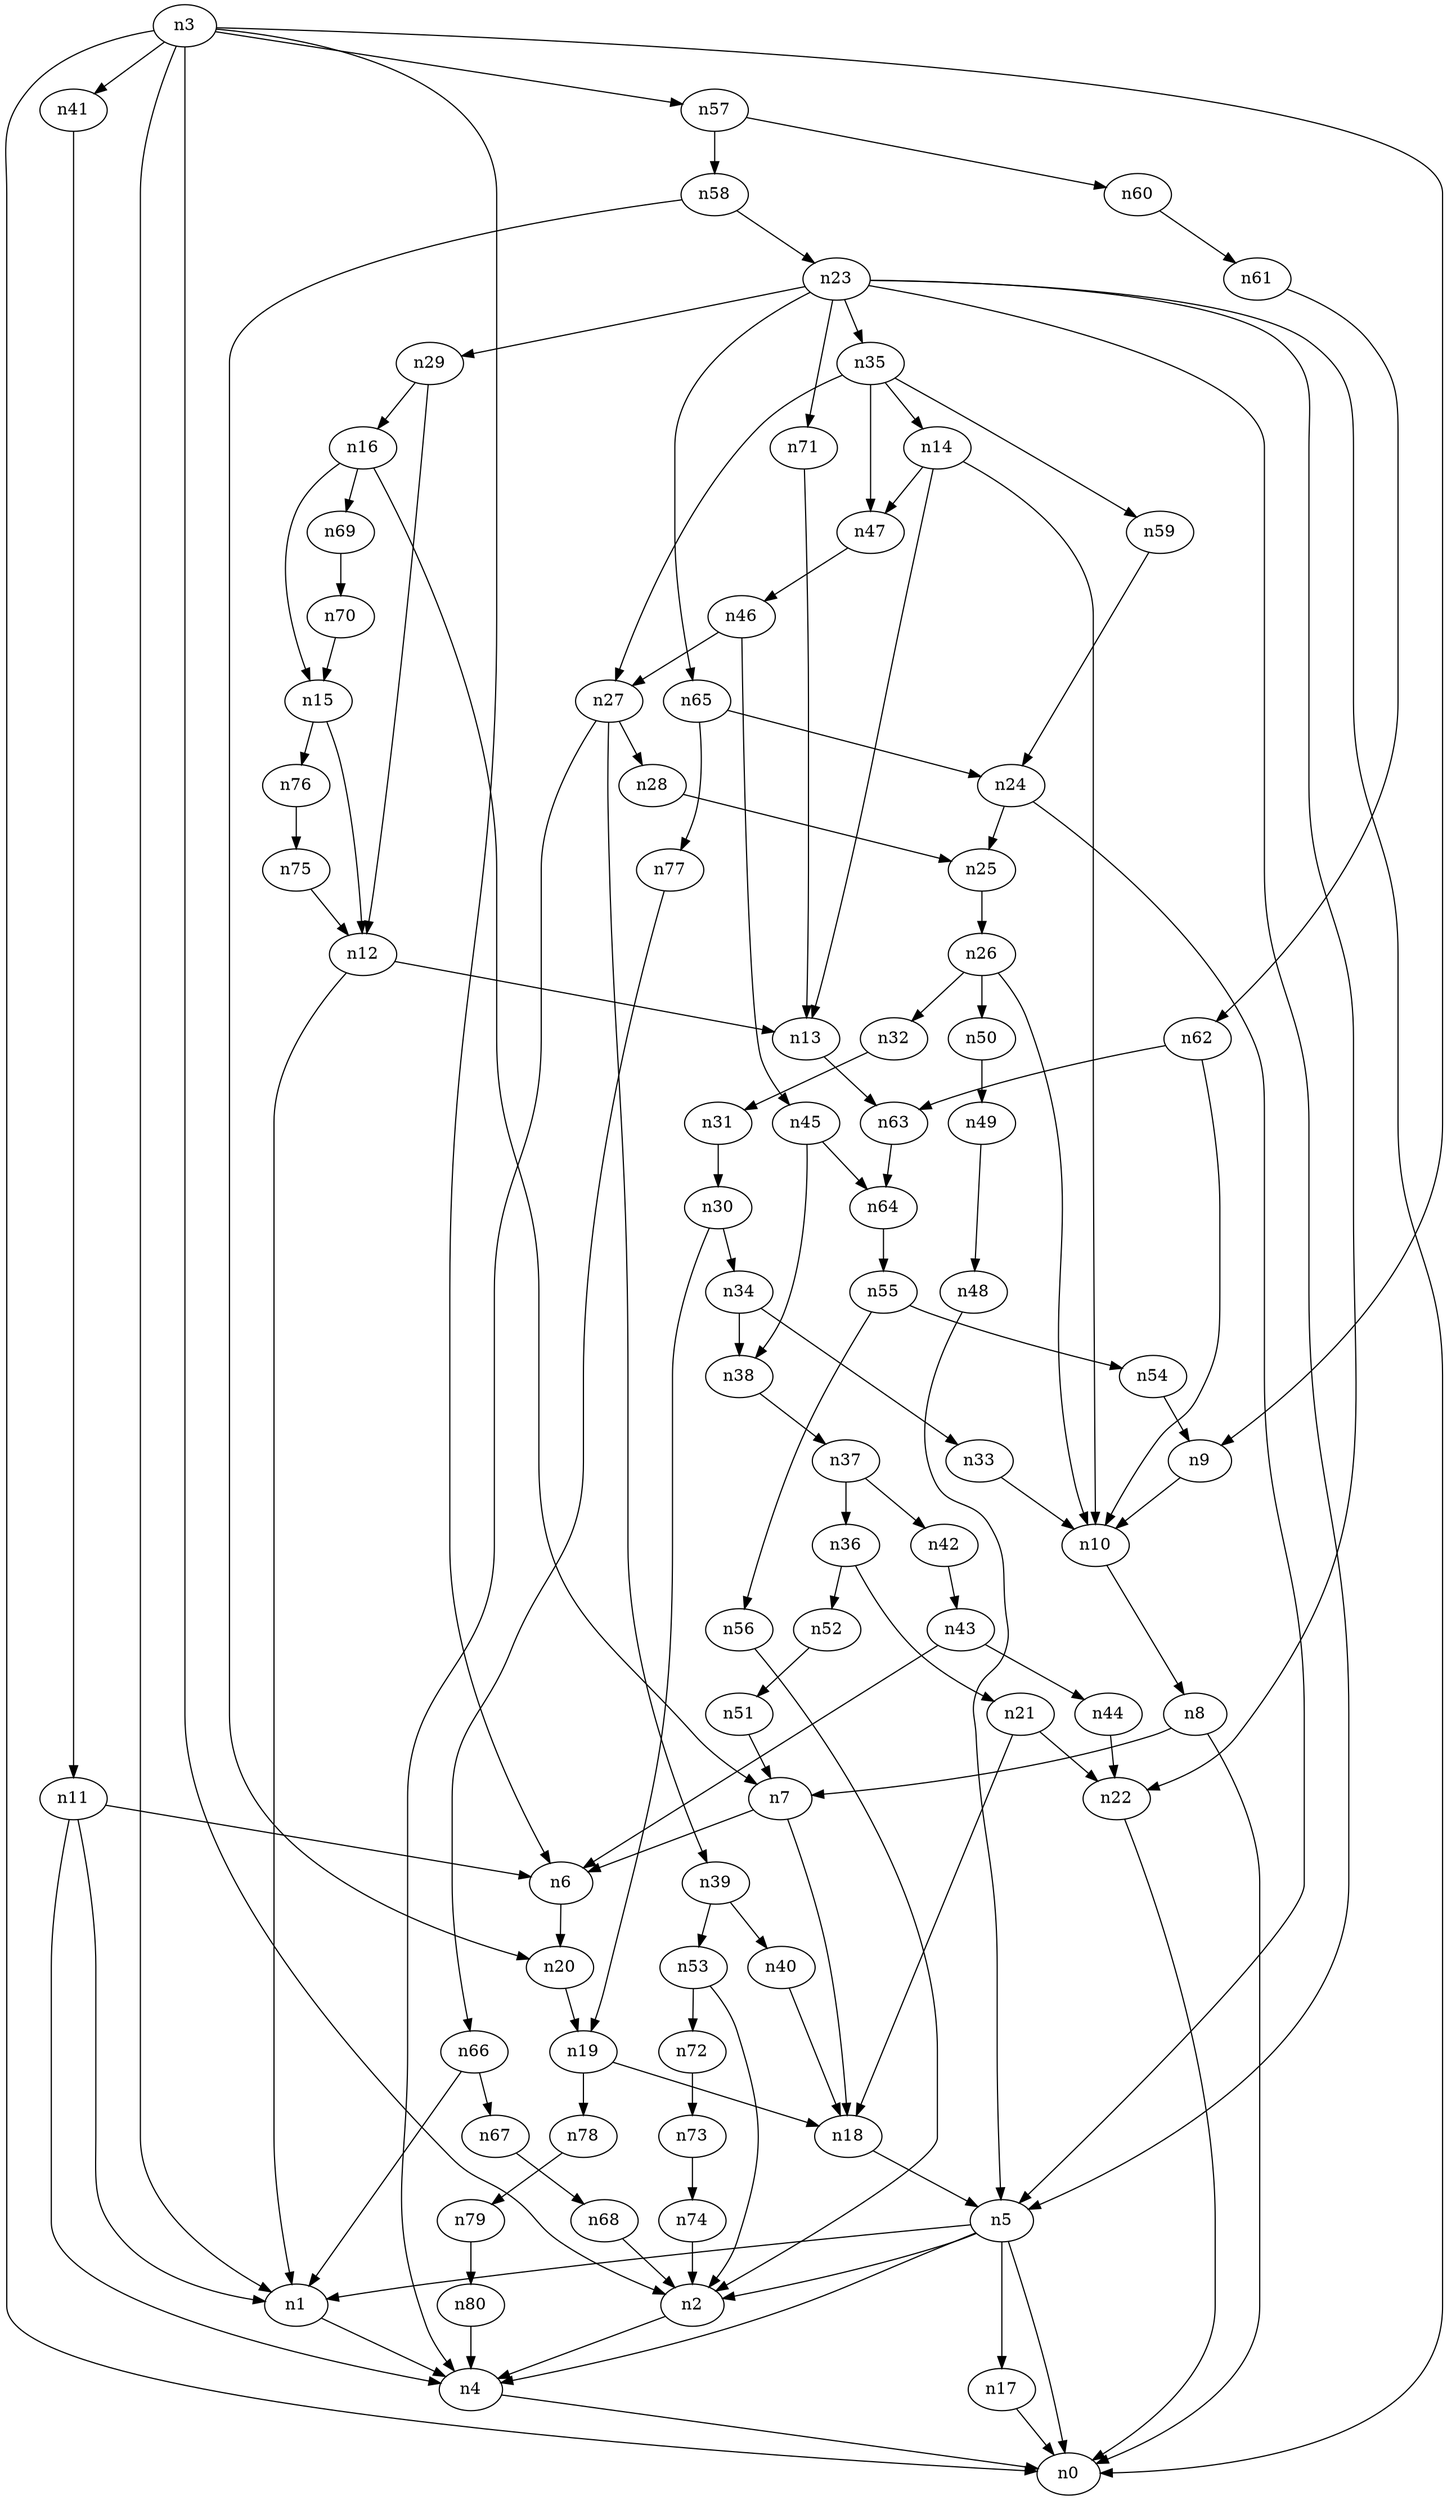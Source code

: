 digraph G {
	n1 -> n4	 [_graphml_id=e4];
	n2 -> n4	 [_graphml_id=e7];
	n3 -> n0	 [_graphml_id=e0];
	n3 -> n1	 [_graphml_id=e3];
	n3 -> n2	 [_graphml_id=e6];
	n3 -> n6	 [_graphml_id=e9];
	n3 -> n9	 [_graphml_id=e13];
	n3 -> n41	 [_graphml_id=e67];
	n3 -> n57	 [_graphml_id=e92];
	n4 -> n0	 [_graphml_id=e1];
	n5 -> n0	 [_graphml_id=e2];
	n5 -> n1	 [_graphml_id=e5];
	n5 -> n2	 [_graphml_id=e8];
	n5 -> n4	 [_graphml_id=e28];
	n5 -> n17	 [_graphml_id=e27];
	n6 -> n20	 [_graphml_id=e32];
	n7 -> n6	 [_graphml_id=e10];
	n7 -> n18	 [_graphml_id=e58];
	n8 -> n0	 [_graphml_id=e12];
	n8 -> n7	 [_graphml_id=e11];
	n9 -> n10	 [_graphml_id=e14];
	n10 -> n8	 [_graphml_id=e15];
	n11 -> n1	 [_graphml_id=e16];
	n11 -> n4	 [_graphml_id=e17];
	n11 -> n6	 [_graphml_id=e18];
	n12 -> n1	 [_graphml_id=e19];
	n12 -> n13	 [_graphml_id=e20];
	n13 -> n63	 [_graphml_id=e102];
	n14 -> n10	 [_graphml_id=e22];
	n14 -> n13	 [_graphml_id=e21];
	n14 -> n47	 [_graphml_id=e75];
	n15 -> n12	 [_graphml_id=e23];
	n15 -> n76	 [_graphml_id=e124];
	n16 -> n7	 [_graphml_id=e25];
	n16 -> n15	 [_graphml_id=e24];
	n16 -> n69	 [_graphml_id=e112];
	n17 -> n0	 [_graphml_id=e26];
	n18 -> n5	 [_graphml_id=e29];
	n19 -> n18	 [_graphml_id=e30];
	n19 -> n78	 [_graphml_id=e128];
	n20 -> n19	 [_graphml_id=e31];
	n21 -> n18	 [_graphml_id=e33];
	n21 -> n22	 [_graphml_id=e34];
	n22 -> n0	 [_graphml_id=e35];
	n23 -> n0	 [_graphml_id=e36];
	n23 -> n5	 [_graphml_id=e37];
	n23 -> n22	 [_graphml_id=e38];
	n23 -> n29	 [_graphml_id=e46];
	n23 -> n35	 [_graphml_id=e57];
	n23 -> n65	 [_graphml_id=e105];
	n23 -> n71	 [_graphml_id=e116];
	n24 -> n5	 [_graphml_id=e39];
	n24 -> n25	 [_graphml_id=e40];
	n25 -> n26	 [_graphml_id=e41];
	n26 -> n10	 [_graphml_id=e42];
	n26 -> n32	 [_graphml_id=e52];
	n26 -> n50	 [_graphml_id=e81];
	n27 -> n4	 [_graphml_id=e43];
	n27 -> n28	 [_graphml_id=e44];
	n27 -> n39	 [_graphml_id=e63];
	n28 -> n25	 [_graphml_id=e45];
	n29 -> n12	 [_graphml_id=e48];
	n29 -> n16	 [_graphml_id=e47];
	n30 -> n19	 [_graphml_id=e49];
	n30 -> n34	 [_graphml_id=e55];
	n31 -> n30	 [_graphml_id=e50];
	n32 -> n31	 [_graphml_id=e51];
	n33 -> n10	 [_graphml_id=e53];
	n34 -> n33	 [_graphml_id=e54];
	n34 -> n38	 [_graphml_id=e62];
	n35 -> n14	 [_graphml_id=e87];
	n35 -> n27	 [_graphml_id=e56];
	n35 -> n47	 [_graphml_id=e76];
	n35 -> n59	 [_graphml_id=e96];
	n36 -> n21	 [_graphml_id=e59];
	n36 -> n52	 [_graphml_id=e84];
	n37 -> n36	 [_graphml_id=e60];
	n37 -> n42	 [_graphml_id=e68];
	n38 -> n37	 [_graphml_id=e61];
	n39 -> n40	 [_graphml_id=e64];
	n39 -> n53	 [_graphml_id=e86];
	n40 -> n18	 [_graphml_id=e65];
	n41 -> n11	 [_graphml_id=e66];
	n42 -> n43	 [_graphml_id=e69];
	n43 -> n6	 [_graphml_id=e127];
	n43 -> n44	 [_graphml_id=e70];
	n44 -> n22	 [_graphml_id=e71];
	n45 -> n38	 [_graphml_id=e72];
	n45 -> n64	 [_graphml_id=e107];
	n46 -> n27	 [_graphml_id=e74];
	n46 -> n45	 [_graphml_id=e73];
	n47 -> n46	 [_graphml_id=e77];
	n48 -> n5	 [_graphml_id=e78];
	n49 -> n48	 [_graphml_id=e79];
	n50 -> n49	 [_graphml_id=e80];
	n51 -> n7	 [_graphml_id=e82];
	n52 -> n51	 [_graphml_id=e83];
	n53 -> n2	 [_graphml_id=e85];
	n53 -> n72	 [_graphml_id=e118];
	n54 -> n9	 [_graphml_id=e88];
	n55 -> n54	 [_graphml_id=e89];
	n55 -> n56	 [_graphml_id=e90];
	n56 -> n2	 [_graphml_id=e91];
	n57 -> n58	 [_graphml_id=e93];
	n57 -> n60	 [_graphml_id=e98];
	n58 -> n20	 [_graphml_id=e94];
	n58 -> n23	 [_graphml_id=e97];
	n59 -> n24	 [_graphml_id=e95];
	n60 -> n61	 [_graphml_id=e99];
	n61 -> n62	 [_graphml_id=e100];
	n62 -> n10	 [_graphml_id=e101];
	n62 -> n63	 [_graphml_id=e117];
	n63 -> n64	 [_graphml_id=e103];
	n64 -> n55	 [_graphml_id=e104];
	n65 -> n24	 [_graphml_id=e106];
	n65 -> n77	 [_graphml_id=e126];
	n66 -> n1	 [_graphml_id=e108];
	n66 -> n67	 [_graphml_id=e109];
	n67 -> n68	 [_graphml_id=e110];
	n68 -> n2	 [_graphml_id=e111];
	n69 -> n70	 [_graphml_id=e113];
	n70 -> n15	 [_graphml_id=e114];
	n71 -> n13	 [_graphml_id=e115];
	n72 -> n73	 [_graphml_id=e119];
	n73 -> n74	 [_graphml_id=e120];
	n74 -> n2	 [_graphml_id=e121];
	n75 -> n12	 [_graphml_id=e122];
	n76 -> n75	 [_graphml_id=e123];
	n77 -> n66	 [_graphml_id=e125];
	n78 -> n79	 [_graphml_id=e129];
	n79 -> n80	 [_graphml_id=e130];
	n80 -> n4	 [_graphml_id=e131];
}
